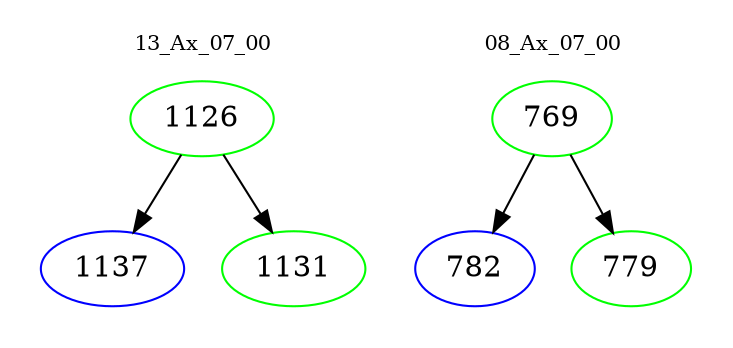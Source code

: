 digraph{
subgraph cluster_0 {
color = white
label = "13_Ax_07_00";
fontsize=10;
T0_1126 [label="1126", color="green"]
T0_1126 -> T0_1137 [color="black"]
T0_1137 [label="1137", color="blue"]
T0_1126 -> T0_1131 [color="black"]
T0_1131 [label="1131", color="green"]
}
subgraph cluster_1 {
color = white
label = "08_Ax_07_00";
fontsize=10;
T1_769 [label="769", color="green"]
T1_769 -> T1_782 [color="black"]
T1_782 [label="782", color="blue"]
T1_769 -> T1_779 [color="black"]
T1_779 [label="779", color="green"]
}
}
